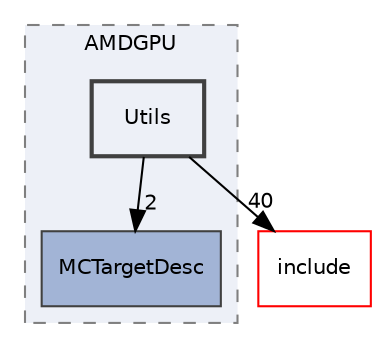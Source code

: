 digraph "lib/Target/AMDGPU/Utils"
{
 // LATEX_PDF_SIZE
  bgcolor="transparent";
  edge [fontname="Helvetica",fontsize="10",labelfontname="Helvetica",labelfontsize="10"];
  node [fontname="Helvetica",fontsize="10",shape="box"];
  compound=true
  subgraph clusterdir_447ce995d6e35417de5ec3060e97c93e {
    graph [ bgcolor="#edf0f7", pencolor="grey50", style="filled,dashed,", label="AMDGPU", fontname="Helvetica", fontsize="10", URL="dir_447ce995d6e35417de5ec3060e97c93e.html"]
  dir_11079433822a7eb4461df62ee7457777 [label="MCTargetDesc", style="filled,", fillcolor="#a2b4d6", color="grey25", URL="dir_11079433822a7eb4461df62ee7457777.html"];
  dir_234f42f82b76b03f6101df18c668b2d0 [label="Utils", style="filled,bold,", fillcolor="#edf0f7", color="grey25", URL="dir_234f42f82b76b03f6101df18c668b2d0.html"];
  }
  dir_d44c64559bbebec7f509842c48db8b23 [label="include", style="", fillcolor="#edf0f7", color="red", URL="dir_d44c64559bbebec7f509842c48db8b23.html"];
  dir_234f42f82b76b03f6101df18c668b2d0->dir_11079433822a7eb4461df62ee7457777 [headlabel="2", labeldistance=1.5 headhref="dir_000226_000124.html"];
  dir_234f42f82b76b03f6101df18c668b2d0->dir_d44c64559bbebec7f509842c48db8b23 [headlabel="40", labeldistance=1.5 headhref="dir_000226_000082.html"];
}
